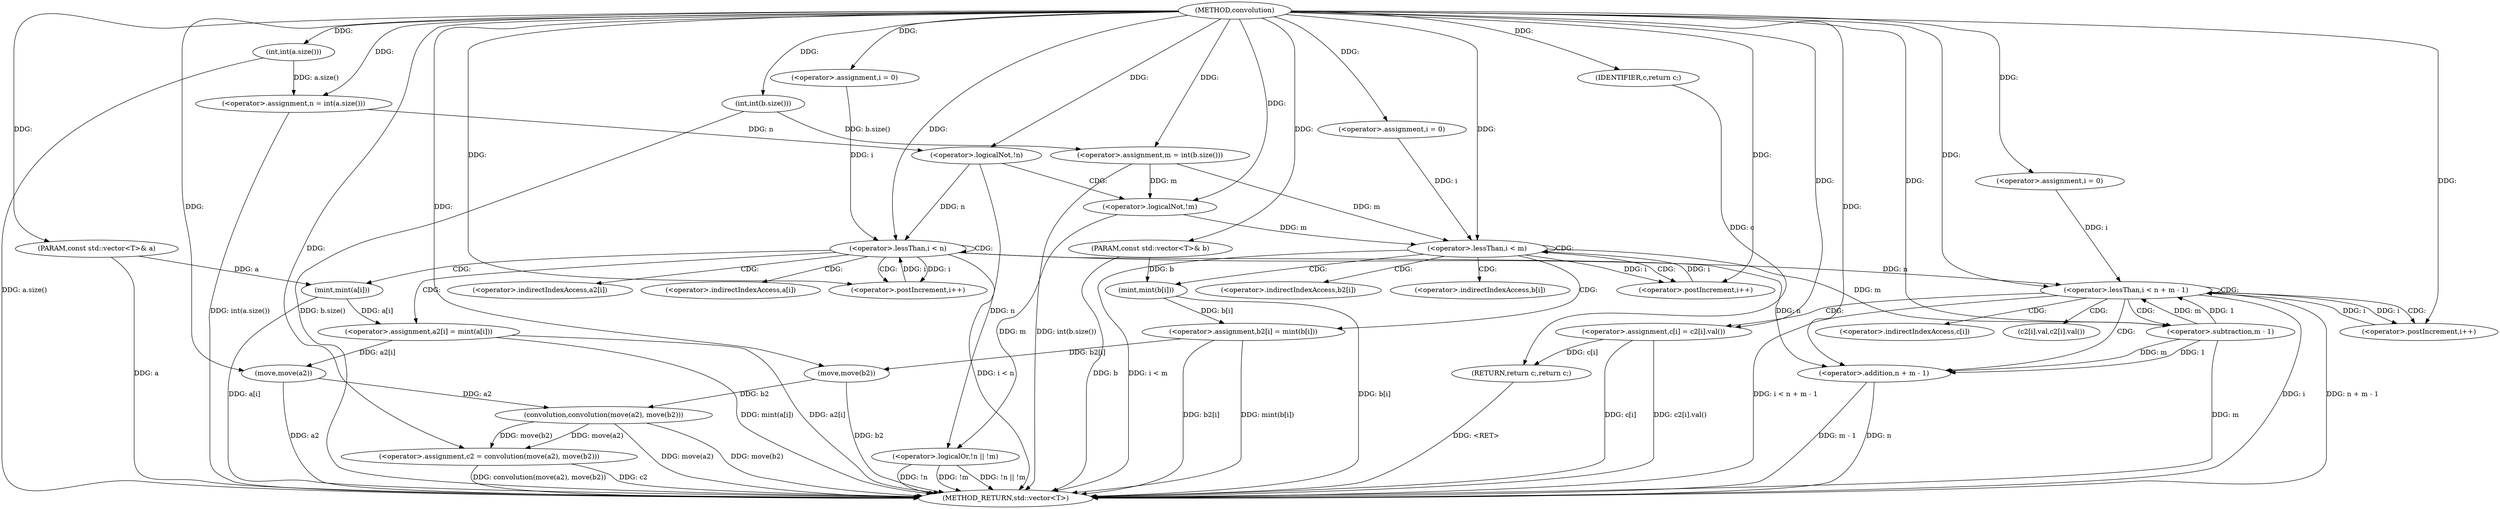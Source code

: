 digraph "convolution" {  
"1002529" [label = "(METHOD,convolution)" ]
"1002621" [label = "(METHOD_RETURN,std::vector<T>)" ]
"1002530" [label = "(PARAM,const std::vector<T>& a)" ]
"1002531" [label = "(PARAM,const std::vector<T>& b)" ]
"1002534" [label = "(<operator>.assignment,n = int(a.size()))" ]
"1002539" [label = "(<operator>.assignment,m = int(b.size()))" ]
"1002591" [label = "(<operator>.assignment,c2 = convolution(move(a2), move(b2)))" ]
"1002619" [label = "(RETURN,return c;,return c;)" ]
"1002544" [label = "(<operator>.logicalOr,!n || !m)" ]
"1002554" [label = "(<operator>.assignment,i = 0)" ]
"1002557" [label = "(<operator>.lessThan,i < n)" ]
"1002560" [label = "(<operator>.postIncrement,i++)" ]
"1002573" [label = "(<operator>.assignment,i = 0)" ]
"1002576" [label = "(<operator>.lessThan,i < m)" ]
"1002579" [label = "(<operator>.postIncrement,i++)" ]
"1002601" [label = "(<operator>.assignment,i = 0)" ]
"1002604" [label = "(<operator>.lessThan,i < n + m - 1)" ]
"1002611" [label = "(<operator>.postIncrement,i++)" ]
"1002620" [label = "(IDENTIFIER,c,return c;)" ]
"1002536" [label = "(int,int(a.size()))" ]
"1002541" [label = "(int,int(b.size()))" ]
"1002563" [label = "(<operator>.assignment,a2[i] = mint(a[i]))" ]
"1002582" [label = "(<operator>.assignment,b2[i] = mint(b[i]))" ]
"1002593" [label = "(convolution,convolution(move(a2), move(b2)))" ]
"1002614" [label = "(<operator>.assignment,c[i] = c2[i].val())" ]
"1002545" [label = "(<operator>.logicalNot,!n)" ]
"1002547" [label = "(<operator>.logicalNot,!m)" ]
"1002594" [label = "(move,move(a2))" ]
"1002596" [label = "(move,move(b2))" ]
"1002606" [label = "(<operator>.addition,n + m - 1)" ]
"1002567" [label = "(mint,mint(a[i]))" ]
"1002586" [label = "(mint,mint(b[i]))" ]
"1002608" [label = "(<operator>.subtraction,m - 1)" ]
"1002564" [label = "(<operator>.indirectIndexAccess,a2[i])" ]
"1002583" [label = "(<operator>.indirectIndexAccess,b2[i])" ]
"1002615" [label = "(<operator>.indirectIndexAccess,c[i])" ]
"1002618" [label = "(c2[i].val,c2[i].val())" ]
"1002568" [label = "(<operator>.indirectIndexAccess,a[i])" ]
"1002587" [label = "(<operator>.indirectIndexAccess,b[i])" ]
  "1002619" -> "1002621"  [ label = "DDG: <RET>"] 
  "1002530" -> "1002621"  [ label = "DDG: a"] 
  "1002531" -> "1002621"  [ label = "DDG: b"] 
  "1002536" -> "1002621"  [ label = "DDG: a.size()"] 
  "1002534" -> "1002621"  [ label = "DDG: int(a.size())"] 
  "1002541" -> "1002621"  [ label = "DDG: b.size()"] 
  "1002539" -> "1002621"  [ label = "DDG: int(b.size())"] 
  "1002544" -> "1002621"  [ label = "DDG: !n"] 
  "1002544" -> "1002621"  [ label = "DDG: !m"] 
  "1002544" -> "1002621"  [ label = "DDG: !n || !m"] 
  "1002557" -> "1002621"  [ label = "DDG: i < n"] 
  "1002576" -> "1002621"  [ label = "DDG: i < m"] 
  "1002591" -> "1002621"  [ label = "DDG: c2"] 
  "1002594" -> "1002621"  [ label = "DDG: a2"] 
  "1002593" -> "1002621"  [ label = "DDG: move(a2)"] 
  "1002596" -> "1002621"  [ label = "DDG: b2"] 
  "1002593" -> "1002621"  [ label = "DDG: move(b2)"] 
  "1002591" -> "1002621"  [ label = "DDG: convolution(move(a2), move(b2))"] 
  "1002604" -> "1002621"  [ label = "DDG: i"] 
  "1002606" -> "1002621"  [ label = "DDG: n"] 
  "1002608" -> "1002621"  [ label = "DDG: m"] 
  "1002606" -> "1002621"  [ label = "DDG: m - 1"] 
  "1002604" -> "1002621"  [ label = "DDG: n + m - 1"] 
  "1002604" -> "1002621"  [ label = "DDG: i < n + m - 1"] 
  "1002614" -> "1002621"  [ label = "DDG: c[i]"] 
  "1002614" -> "1002621"  [ label = "DDG: c2[i].val()"] 
  "1002582" -> "1002621"  [ label = "DDG: b2[i]"] 
  "1002586" -> "1002621"  [ label = "DDG: b[i]"] 
  "1002582" -> "1002621"  [ label = "DDG: mint(b[i])"] 
  "1002563" -> "1002621"  [ label = "DDG: a2[i]"] 
  "1002567" -> "1002621"  [ label = "DDG: a[i]"] 
  "1002563" -> "1002621"  [ label = "DDG: mint(a[i])"] 
  "1002529" -> "1002530"  [ label = "DDG: "] 
  "1002529" -> "1002531"  [ label = "DDG: "] 
  "1002536" -> "1002534"  [ label = "DDG: a.size()"] 
  "1002541" -> "1002539"  [ label = "DDG: b.size()"] 
  "1002593" -> "1002591"  [ label = "DDG: move(a2)"] 
  "1002593" -> "1002591"  [ label = "DDG: move(b2)"] 
  "1002620" -> "1002619"  [ label = "DDG: c"] 
  "1002614" -> "1002619"  [ label = "DDG: c[i]"] 
  "1002529" -> "1002534"  [ label = "DDG: "] 
  "1002529" -> "1002539"  [ label = "DDG: "] 
  "1002529" -> "1002554"  [ label = "DDG: "] 
  "1002529" -> "1002573"  [ label = "DDG: "] 
  "1002529" -> "1002591"  [ label = "DDG: "] 
  "1002529" -> "1002601"  [ label = "DDG: "] 
  "1002529" -> "1002620"  [ label = "DDG: "] 
  "1002529" -> "1002536"  [ label = "DDG: "] 
  "1002529" -> "1002541"  [ label = "DDG: "] 
  "1002545" -> "1002544"  [ label = "DDG: n"] 
  "1002547" -> "1002544"  [ label = "DDG: m"] 
  "1002554" -> "1002557"  [ label = "DDG: i"] 
  "1002560" -> "1002557"  [ label = "DDG: i"] 
  "1002529" -> "1002557"  [ label = "DDG: "] 
  "1002545" -> "1002557"  [ label = "DDG: n"] 
  "1002557" -> "1002560"  [ label = "DDG: i"] 
  "1002529" -> "1002560"  [ label = "DDG: "] 
  "1002567" -> "1002563"  [ label = "DDG: a[i]"] 
  "1002573" -> "1002576"  [ label = "DDG: i"] 
  "1002579" -> "1002576"  [ label = "DDG: i"] 
  "1002529" -> "1002576"  [ label = "DDG: "] 
  "1002539" -> "1002576"  [ label = "DDG: m"] 
  "1002547" -> "1002576"  [ label = "DDG: m"] 
  "1002576" -> "1002579"  [ label = "DDG: i"] 
  "1002529" -> "1002579"  [ label = "DDG: "] 
  "1002586" -> "1002582"  [ label = "DDG: b[i]"] 
  "1002594" -> "1002593"  [ label = "DDG: a2"] 
  "1002596" -> "1002593"  [ label = "DDG: b2"] 
  "1002601" -> "1002604"  [ label = "DDG: i"] 
  "1002611" -> "1002604"  [ label = "DDG: i"] 
  "1002529" -> "1002604"  [ label = "DDG: "] 
  "1002608" -> "1002604"  [ label = "DDG: m"] 
  "1002608" -> "1002604"  [ label = "DDG: 1"] 
  "1002557" -> "1002604"  [ label = "DDG: n"] 
  "1002604" -> "1002611"  [ label = "DDG: i"] 
  "1002529" -> "1002611"  [ label = "DDG: "] 
  "1002529" -> "1002614"  [ label = "DDG: "] 
  "1002534" -> "1002545"  [ label = "DDG: n"] 
  "1002529" -> "1002545"  [ label = "DDG: "] 
  "1002539" -> "1002547"  [ label = "DDG: m"] 
  "1002529" -> "1002547"  [ label = "DDG: "] 
  "1002563" -> "1002594"  [ label = "DDG: a2[i]"] 
  "1002529" -> "1002594"  [ label = "DDG: "] 
  "1002582" -> "1002596"  [ label = "DDG: b2[i]"] 
  "1002529" -> "1002596"  [ label = "DDG: "] 
  "1002557" -> "1002606"  [ label = "DDG: n"] 
  "1002529" -> "1002606"  [ label = "DDG: "] 
  "1002608" -> "1002606"  [ label = "DDG: m"] 
  "1002608" -> "1002606"  [ label = "DDG: 1"] 
  "1002530" -> "1002567"  [ label = "DDG: a"] 
  "1002531" -> "1002586"  [ label = "DDG: b"] 
  "1002576" -> "1002608"  [ label = "DDG: m"] 
  "1002529" -> "1002608"  [ label = "DDG: "] 
  "1002557" -> "1002560"  [ label = "CDG: "] 
  "1002557" -> "1002567"  [ label = "CDG: "] 
  "1002557" -> "1002568"  [ label = "CDG: "] 
  "1002557" -> "1002563"  [ label = "CDG: "] 
  "1002557" -> "1002557"  [ label = "CDG: "] 
  "1002557" -> "1002564"  [ label = "CDG: "] 
  "1002576" -> "1002586"  [ label = "CDG: "] 
  "1002576" -> "1002576"  [ label = "CDG: "] 
  "1002576" -> "1002582"  [ label = "CDG: "] 
  "1002576" -> "1002583"  [ label = "CDG: "] 
  "1002576" -> "1002587"  [ label = "CDG: "] 
  "1002576" -> "1002579"  [ label = "CDG: "] 
  "1002604" -> "1002608"  [ label = "CDG: "] 
  "1002604" -> "1002614"  [ label = "CDG: "] 
  "1002604" -> "1002615"  [ label = "CDG: "] 
  "1002604" -> "1002606"  [ label = "CDG: "] 
  "1002604" -> "1002604"  [ label = "CDG: "] 
  "1002604" -> "1002611"  [ label = "CDG: "] 
  "1002604" -> "1002618"  [ label = "CDG: "] 
  "1002545" -> "1002547"  [ label = "CDG: "] 
}
